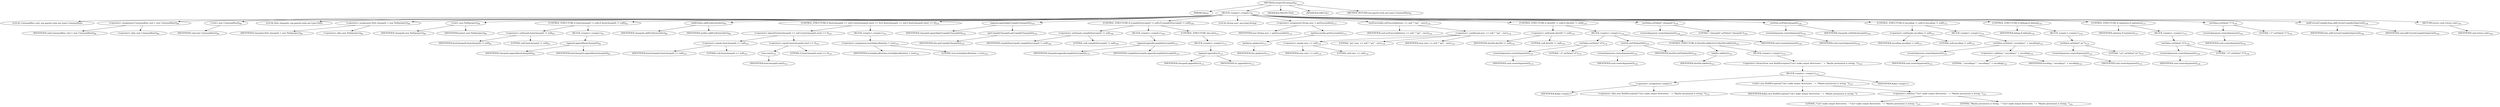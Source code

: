 digraph "setupGCJCommand" {  
"49" [label = <(METHOD,setupGCJCommand)<SUB>87</SUB>> ]
"12" [label = <(PARAM,this)<SUB>87</SUB>> ]
"50" [label = <(BLOCK,&lt;empty&gt;,&lt;empty&gt;)<SUB>87</SUB>> ]
"8" [label = <(LOCAL,Commandline cmd: org.apache.tools.ant.types.Commandline)> ]
"51" [label = <(&lt;operator&gt;.assignment,Commandline cmd = new Commandline())<SUB>88</SUB>> ]
"52" [label = <(IDENTIFIER,cmd,Commandline cmd = new Commandline())<SUB>88</SUB>> ]
"53" [label = <(&lt;operator&gt;.alloc,new Commandline())<SUB>88</SUB>> ]
"54" [label = <(&lt;init&gt;,new Commandline())<SUB>88</SUB>> ]
"7" [label = <(IDENTIFIER,cmd,new Commandline())<SUB>88</SUB>> ]
"10" [label = <(LOCAL,Path classpath: org.apache.tools.ant.types.Path)> ]
"55" [label = <(&lt;operator&gt;.assignment,Path classpath = new Path(project))<SUB>89</SUB>> ]
"56" [label = <(IDENTIFIER,classpath,Path classpath = new Path(project))<SUB>89</SUB>> ]
"57" [label = <(&lt;operator&gt;.alloc,new Path(project))<SUB>89</SUB>> ]
"58" [label = <(&lt;init&gt;,new Path(project))<SUB>89</SUB>> ]
"9" [label = <(IDENTIFIER,classpath,new Path(project))<SUB>89</SUB>> ]
"59" [label = <(IDENTIFIER,project,new Path(project))<SUB>89</SUB>> ]
"60" [label = <(CONTROL_STRUCTURE,if (bootclasspath != null),if (bootclasspath != null))<SUB>93</SUB>> ]
"61" [label = <(&lt;operator&gt;.notEquals,bootclasspath != null)<SUB>93</SUB>> ]
"62" [label = <(IDENTIFIER,bootclasspath,bootclasspath != null)<SUB>93</SUB>> ]
"63" [label = <(LITERAL,null,bootclasspath != null)<SUB>93</SUB>> ]
"64" [label = <(BLOCK,&lt;empty&gt;,&lt;empty&gt;)<SUB>93</SUB>> ]
"65" [label = <(append,append(bootclasspath))<SUB>94</SUB>> ]
"66" [label = <(IDENTIFIER,classpath,append(bootclasspath))<SUB>94</SUB>> ]
"67" [label = <(IDENTIFIER,bootclasspath,append(bootclasspath))<SUB>94</SUB>> ]
"68" [label = <(addExtdirs,addExtdirs(extdirs))<SUB>99</SUB>> ]
"69" [label = <(IDENTIFIER,classpath,addExtdirs(extdirs))<SUB>99</SUB>> ]
"70" [label = <(IDENTIFIER,extdirs,addExtdirs(extdirs))<SUB>99</SUB>> ]
"71" [label = <(CONTROL_STRUCTURE,if (bootclasspath == null || bootclasspath.size() == 0),if (bootclasspath == null || bootclasspath.size() == 0))<SUB>101</SUB>> ]
"72" [label = <(&lt;operator&gt;.logicalOr,bootclasspath == null || bootclasspath.size() == 0)<SUB>101</SUB>> ]
"73" [label = <(&lt;operator&gt;.equals,bootclasspath == null)<SUB>101</SUB>> ]
"74" [label = <(IDENTIFIER,bootclasspath,bootclasspath == null)<SUB>101</SUB>> ]
"75" [label = <(LITERAL,null,bootclasspath == null)<SUB>101</SUB>> ]
"76" [label = <(&lt;operator&gt;.equals,bootclasspath.size() == 0)<SUB>101</SUB>> ]
"77" [label = <(size,size())<SUB>101</SUB>> ]
"78" [label = <(IDENTIFIER,bootclasspath,size())<SUB>101</SUB>> ]
"79" [label = <(LITERAL,0,bootclasspath.size() == 0)<SUB>101</SUB>> ]
"80" [label = <(BLOCK,&lt;empty&gt;,&lt;empty&gt;)<SUB>101</SUB>> ]
"81" [label = <(&lt;operator&gt;.assignment,includeJavaRuntime = true)<SUB>103</SUB>> ]
"82" [label = <(IDENTIFIER,includeJavaRuntime,includeJavaRuntime = true)<SUB>103</SUB>> ]
"83" [label = <(LITERAL,true,includeJavaRuntime = true)<SUB>103</SUB>> ]
"84" [label = <(append,append(getCompileClasspath()))<SUB>105</SUB>> ]
"85" [label = <(IDENTIFIER,classpath,append(getCompileClasspath()))<SUB>105</SUB>> ]
"86" [label = <(getCompileClasspath,getCompileClasspath())<SUB>105</SUB>> ]
"11" [label = <(IDENTIFIER,this,getCompileClasspath())<SUB>105</SUB>> ]
"87" [label = <(CONTROL_STRUCTURE,if (compileSourcepath != null),if (compileSourcepath != null))<SUB>109</SUB>> ]
"88" [label = <(&lt;operator&gt;.notEquals,compileSourcepath != null)<SUB>109</SUB>> ]
"89" [label = <(IDENTIFIER,compileSourcepath,compileSourcepath != null)<SUB>109</SUB>> ]
"90" [label = <(LITERAL,null,compileSourcepath != null)<SUB>109</SUB>> ]
"91" [label = <(BLOCK,&lt;empty&gt;,&lt;empty&gt;)<SUB>109</SUB>> ]
"92" [label = <(append,append(compileSourcepath))<SUB>110</SUB>> ]
"93" [label = <(IDENTIFIER,classpath,append(compileSourcepath))<SUB>110</SUB>> ]
"94" [label = <(IDENTIFIER,compileSourcepath,append(compileSourcepath))<SUB>110</SUB>> ]
"95" [label = <(CONTROL_STRUCTURE,else,else)<SUB>111</SUB>> ]
"96" [label = <(BLOCK,&lt;empty&gt;,&lt;empty&gt;)<SUB>111</SUB>> ]
"97" [label = <(append,append(src))<SUB>112</SUB>> ]
"98" [label = <(IDENTIFIER,classpath,append(src))<SUB>112</SUB>> ]
"99" [label = <(IDENTIFIER,src,append(src))<SUB>112</SUB>> ]
"100" [label = <(LOCAL,String exec: java.lang.String)> ]
"101" [label = <(&lt;operator&gt;.assignment,String exec = getExecutable())<SUB>115</SUB>> ]
"102" [label = <(IDENTIFIER,exec,String exec = getExecutable())<SUB>115</SUB>> ]
"103" [label = <(getExecutable,getExecutable())<SUB>115</SUB>> ]
"104" [label = <(getJavac,getJavac())<SUB>115</SUB>> ]
"13" [label = <(IDENTIFIER,this,getJavac())<SUB>115</SUB>> ]
"105" [label = <(setExecutable,setExecutable(exec == null ? &quot;gcj&quot; : exec))<SUB>116</SUB>> ]
"106" [label = <(IDENTIFIER,cmd,setExecutable(exec == null ? &quot;gcj&quot; : exec))<SUB>116</SUB>> ]
"107" [label = <(&lt;operator&gt;.conditional,exec == null ? &quot;gcj&quot; : exec)<SUB>116</SUB>> ]
"108" [label = <(&lt;operator&gt;.equals,exec == null)<SUB>116</SUB>> ]
"109" [label = <(IDENTIFIER,exec,exec == null)<SUB>116</SUB>> ]
"110" [label = <(LITERAL,null,exec == null)<SUB>116</SUB>> ]
"111" [label = <(LITERAL,&quot;gcj&quot;,exec == null ? &quot;gcj&quot; : exec)<SUB>116</SUB>> ]
"112" [label = <(IDENTIFIER,exec,exec == null ? &quot;gcj&quot; : exec)<SUB>116</SUB>> ]
"113" [label = <(CONTROL_STRUCTURE,if (destDir != null),if (destDir != null))<SUB>118</SUB>> ]
"114" [label = <(&lt;operator&gt;.notEquals,destDir != null)<SUB>118</SUB>> ]
"115" [label = <(IDENTIFIER,destDir,destDir != null)<SUB>118</SUB>> ]
"116" [label = <(LITERAL,null,destDir != null)<SUB>118</SUB>> ]
"117" [label = <(BLOCK,&lt;empty&gt;,&lt;empty&gt;)<SUB>118</SUB>> ]
"118" [label = <(setValue,setValue(&quot;-d&quot;))<SUB>119</SUB>> ]
"119" [label = <(createArgument,createArgument())<SUB>119</SUB>> ]
"120" [label = <(IDENTIFIER,cmd,createArgument())<SUB>119</SUB>> ]
"121" [label = <(LITERAL,&quot;-d&quot;,setValue(&quot;-d&quot;))<SUB>119</SUB>> ]
"122" [label = <(setFile,setFile(destDir))<SUB>120</SUB>> ]
"123" [label = <(createArgument,createArgument())<SUB>120</SUB>> ]
"124" [label = <(IDENTIFIER,cmd,createArgument())<SUB>120</SUB>> ]
"125" [label = <(IDENTIFIER,destDir,setFile(destDir))<SUB>120</SUB>> ]
"126" [label = <(CONTROL_STRUCTURE,if (destDir.mkdirs()),if (destDir.mkdirs()))<SUB>122</SUB>> ]
"127" [label = <(mkdirs,mkdirs())<SUB>122</SUB>> ]
"128" [label = <(IDENTIFIER,destDir,mkdirs())<SUB>122</SUB>> ]
"129" [label = <(BLOCK,&lt;empty&gt;,&lt;empty&gt;)<SUB>122</SUB>> ]
"130" [label = <(&lt;operator&gt;.throw,throw new BuildException(&quot;Can't make output directories. &quot; + &quot;Maybe permission is wrong. &quot;);)<SUB>123</SUB>> ]
"131" [label = <(BLOCK,&lt;empty&gt;,&lt;empty&gt;)<SUB>123</SUB>> ]
"132" [label = <(&lt;operator&gt;.assignment,&lt;empty&gt;)> ]
"133" [label = <(IDENTIFIER,$obj2,&lt;empty&gt;)> ]
"134" [label = <(&lt;operator&gt;.alloc,new BuildException(&quot;Can't make output directories. &quot; + &quot;Maybe permission is wrong. &quot;))<SUB>123</SUB>> ]
"135" [label = <(&lt;init&gt;,new BuildException(&quot;Can't make output directories. &quot; + &quot;Maybe permission is wrong. &quot;))<SUB>123</SUB>> ]
"136" [label = <(IDENTIFIER,$obj2,new BuildException(&quot;Can't make output directories. &quot; + &quot;Maybe permission is wrong. &quot;))> ]
"137" [label = <(&lt;operator&gt;.addition,&quot;Can't make output directories. &quot; + &quot;Maybe permission is wrong. &quot;)<SUB>123</SUB>> ]
"138" [label = <(LITERAL,&quot;Can't make output directories. &quot;,&quot;Can't make output directories. &quot; + &quot;Maybe permission is wrong. &quot;)<SUB>123</SUB>> ]
"139" [label = <(LITERAL,&quot;Maybe permission is wrong. &quot;,&quot;Can't make output directories. &quot; + &quot;Maybe permission is wrong. &quot;)<SUB>124</SUB>> ]
"140" [label = <(IDENTIFIER,$obj2,&lt;empty&gt;)> ]
"141" [label = <(setValue,setValue(&quot;-classpath&quot;))<SUB>128</SUB>> ]
"142" [label = <(createArgument,createArgument())<SUB>128</SUB>> ]
"143" [label = <(IDENTIFIER,cmd,createArgument())<SUB>128</SUB>> ]
"144" [label = <(LITERAL,&quot;-classpath&quot;,setValue(&quot;-classpath&quot;))<SUB>128</SUB>> ]
"145" [label = <(setPath,setPath(classpath))<SUB>129</SUB>> ]
"146" [label = <(createArgument,createArgument())<SUB>129</SUB>> ]
"147" [label = <(IDENTIFIER,cmd,createArgument())<SUB>129</SUB>> ]
"148" [label = <(IDENTIFIER,classpath,setPath(classpath))<SUB>129</SUB>> ]
"149" [label = <(CONTROL_STRUCTURE,if (encoding != null),if (encoding != null))<SUB>131</SUB>> ]
"150" [label = <(&lt;operator&gt;.notEquals,encoding != null)<SUB>131</SUB>> ]
"151" [label = <(IDENTIFIER,encoding,encoding != null)<SUB>131</SUB>> ]
"152" [label = <(LITERAL,null,encoding != null)<SUB>131</SUB>> ]
"153" [label = <(BLOCK,&lt;empty&gt;,&lt;empty&gt;)<SUB>131</SUB>> ]
"154" [label = <(setValue,setValue(&quot;--encoding=&quot; + encoding))<SUB>132</SUB>> ]
"155" [label = <(createArgument,createArgument())<SUB>132</SUB>> ]
"156" [label = <(IDENTIFIER,cmd,createArgument())<SUB>132</SUB>> ]
"157" [label = <(&lt;operator&gt;.addition,&quot;--encoding=&quot; + encoding)<SUB>132</SUB>> ]
"158" [label = <(LITERAL,&quot;--encoding=&quot;,&quot;--encoding=&quot; + encoding)<SUB>132</SUB>> ]
"159" [label = <(IDENTIFIER,encoding,&quot;--encoding=&quot; + encoding)<SUB>132</SUB>> ]
"160" [label = <(CONTROL_STRUCTURE,if (debug),if (debug))<SUB>134</SUB>> ]
"161" [label = <(IDENTIFIER,debug,if (debug))<SUB>134</SUB>> ]
"162" [label = <(BLOCK,&lt;empty&gt;,&lt;empty&gt;)<SUB>134</SUB>> ]
"163" [label = <(setValue,setValue(&quot;-g1&quot;))<SUB>135</SUB>> ]
"164" [label = <(createArgument,createArgument())<SUB>135</SUB>> ]
"165" [label = <(IDENTIFIER,cmd,createArgument())<SUB>135</SUB>> ]
"166" [label = <(LITERAL,&quot;-g1&quot;,setValue(&quot;-g1&quot;))<SUB>135</SUB>> ]
"167" [label = <(CONTROL_STRUCTURE,if (optimize),if (optimize))<SUB>137</SUB>> ]
"168" [label = <(IDENTIFIER,optimize,if (optimize))<SUB>137</SUB>> ]
"169" [label = <(BLOCK,&lt;empty&gt;,&lt;empty&gt;)<SUB>137</SUB>> ]
"170" [label = <(setValue,setValue(&quot;-O&quot;))<SUB>138</SUB>> ]
"171" [label = <(createArgument,createArgument())<SUB>138</SUB>> ]
"172" [label = <(IDENTIFIER,cmd,createArgument())<SUB>138</SUB>> ]
"173" [label = <(LITERAL,&quot;-O&quot;,setValue(&quot;-O&quot;))<SUB>138</SUB>> ]
"174" [label = <(setValue,setValue(&quot;-C&quot;))<SUB>144</SUB>> ]
"175" [label = <(createArgument,createArgument())<SUB>144</SUB>> ]
"176" [label = <(IDENTIFIER,cmd,createArgument())<SUB>144</SUB>> ]
"177" [label = <(LITERAL,&quot;-C&quot;,setValue(&quot;-C&quot;))<SUB>144</SUB>> ]
"178" [label = <(addCurrentCompilerArgs,addCurrentCompilerArgs(cmd))<SUB>146</SUB>> ]
"14" [label = <(IDENTIFIER,this,addCurrentCompilerArgs(cmd))<SUB>146</SUB>> ]
"179" [label = <(IDENTIFIER,cmd,addCurrentCompilerArgs(cmd))<SUB>146</SUB>> ]
"180" [label = <(RETURN,return cmd;,return cmd;)<SUB>148</SUB>> ]
"181" [label = <(IDENTIFIER,cmd,return cmd;)<SUB>148</SUB>> ]
"182" [label = <(MODIFIER,PROTECTED)> ]
"183" [label = <(MODIFIER,VIRTUAL)> ]
"184" [label = <(METHOD_RETURN,org.apache.tools.ant.types.Commandline)<SUB>87</SUB>> ]
  "49" -> "12" 
  "49" -> "50" 
  "49" -> "182" 
  "49" -> "183" 
  "49" -> "184" 
  "50" -> "8" 
  "50" -> "51" 
  "50" -> "54" 
  "50" -> "10" 
  "50" -> "55" 
  "50" -> "58" 
  "50" -> "60" 
  "50" -> "68" 
  "50" -> "71" 
  "50" -> "84" 
  "50" -> "87" 
  "50" -> "100" 
  "50" -> "101" 
  "50" -> "105" 
  "50" -> "113" 
  "50" -> "141" 
  "50" -> "145" 
  "50" -> "149" 
  "50" -> "160" 
  "50" -> "167" 
  "50" -> "174" 
  "50" -> "178" 
  "50" -> "180" 
  "51" -> "52" 
  "51" -> "53" 
  "54" -> "7" 
  "55" -> "56" 
  "55" -> "57" 
  "58" -> "9" 
  "58" -> "59" 
  "60" -> "61" 
  "60" -> "64" 
  "61" -> "62" 
  "61" -> "63" 
  "64" -> "65" 
  "65" -> "66" 
  "65" -> "67" 
  "68" -> "69" 
  "68" -> "70" 
  "71" -> "72" 
  "71" -> "80" 
  "72" -> "73" 
  "72" -> "76" 
  "73" -> "74" 
  "73" -> "75" 
  "76" -> "77" 
  "76" -> "79" 
  "77" -> "78" 
  "80" -> "81" 
  "81" -> "82" 
  "81" -> "83" 
  "84" -> "85" 
  "84" -> "86" 
  "86" -> "11" 
  "87" -> "88" 
  "87" -> "91" 
  "87" -> "95" 
  "88" -> "89" 
  "88" -> "90" 
  "91" -> "92" 
  "92" -> "93" 
  "92" -> "94" 
  "95" -> "96" 
  "96" -> "97" 
  "97" -> "98" 
  "97" -> "99" 
  "101" -> "102" 
  "101" -> "103" 
  "103" -> "104" 
  "104" -> "13" 
  "105" -> "106" 
  "105" -> "107" 
  "107" -> "108" 
  "107" -> "111" 
  "107" -> "112" 
  "108" -> "109" 
  "108" -> "110" 
  "113" -> "114" 
  "113" -> "117" 
  "114" -> "115" 
  "114" -> "116" 
  "117" -> "118" 
  "117" -> "122" 
  "117" -> "126" 
  "118" -> "119" 
  "118" -> "121" 
  "119" -> "120" 
  "122" -> "123" 
  "122" -> "125" 
  "123" -> "124" 
  "126" -> "127" 
  "126" -> "129" 
  "127" -> "128" 
  "129" -> "130" 
  "130" -> "131" 
  "131" -> "132" 
  "131" -> "135" 
  "131" -> "140" 
  "132" -> "133" 
  "132" -> "134" 
  "135" -> "136" 
  "135" -> "137" 
  "137" -> "138" 
  "137" -> "139" 
  "141" -> "142" 
  "141" -> "144" 
  "142" -> "143" 
  "145" -> "146" 
  "145" -> "148" 
  "146" -> "147" 
  "149" -> "150" 
  "149" -> "153" 
  "150" -> "151" 
  "150" -> "152" 
  "153" -> "154" 
  "154" -> "155" 
  "154" -> "157" 
  "155" -> "156" 
  "157" -> "158" 
  "157" -> "159" 
  "160" -> "161" 
  "160" -> "162" 
  "162" -> "163" 
  "163" -> "164" 
  "163" -> "166" 
  "164" -> "165" 
  "167" -> "168" 
  "167" -> "169" 
  "169" -> "170" 
  "170" -> "171" 
  "170" -> "173" 
  "171" -> "172" 
  "174" -> "175" 
  "174" -> "177" 
  "175" -> "176" 
  "178" -> "14" 
  "178" -> "179" 
  "180" -> "181" 
}
